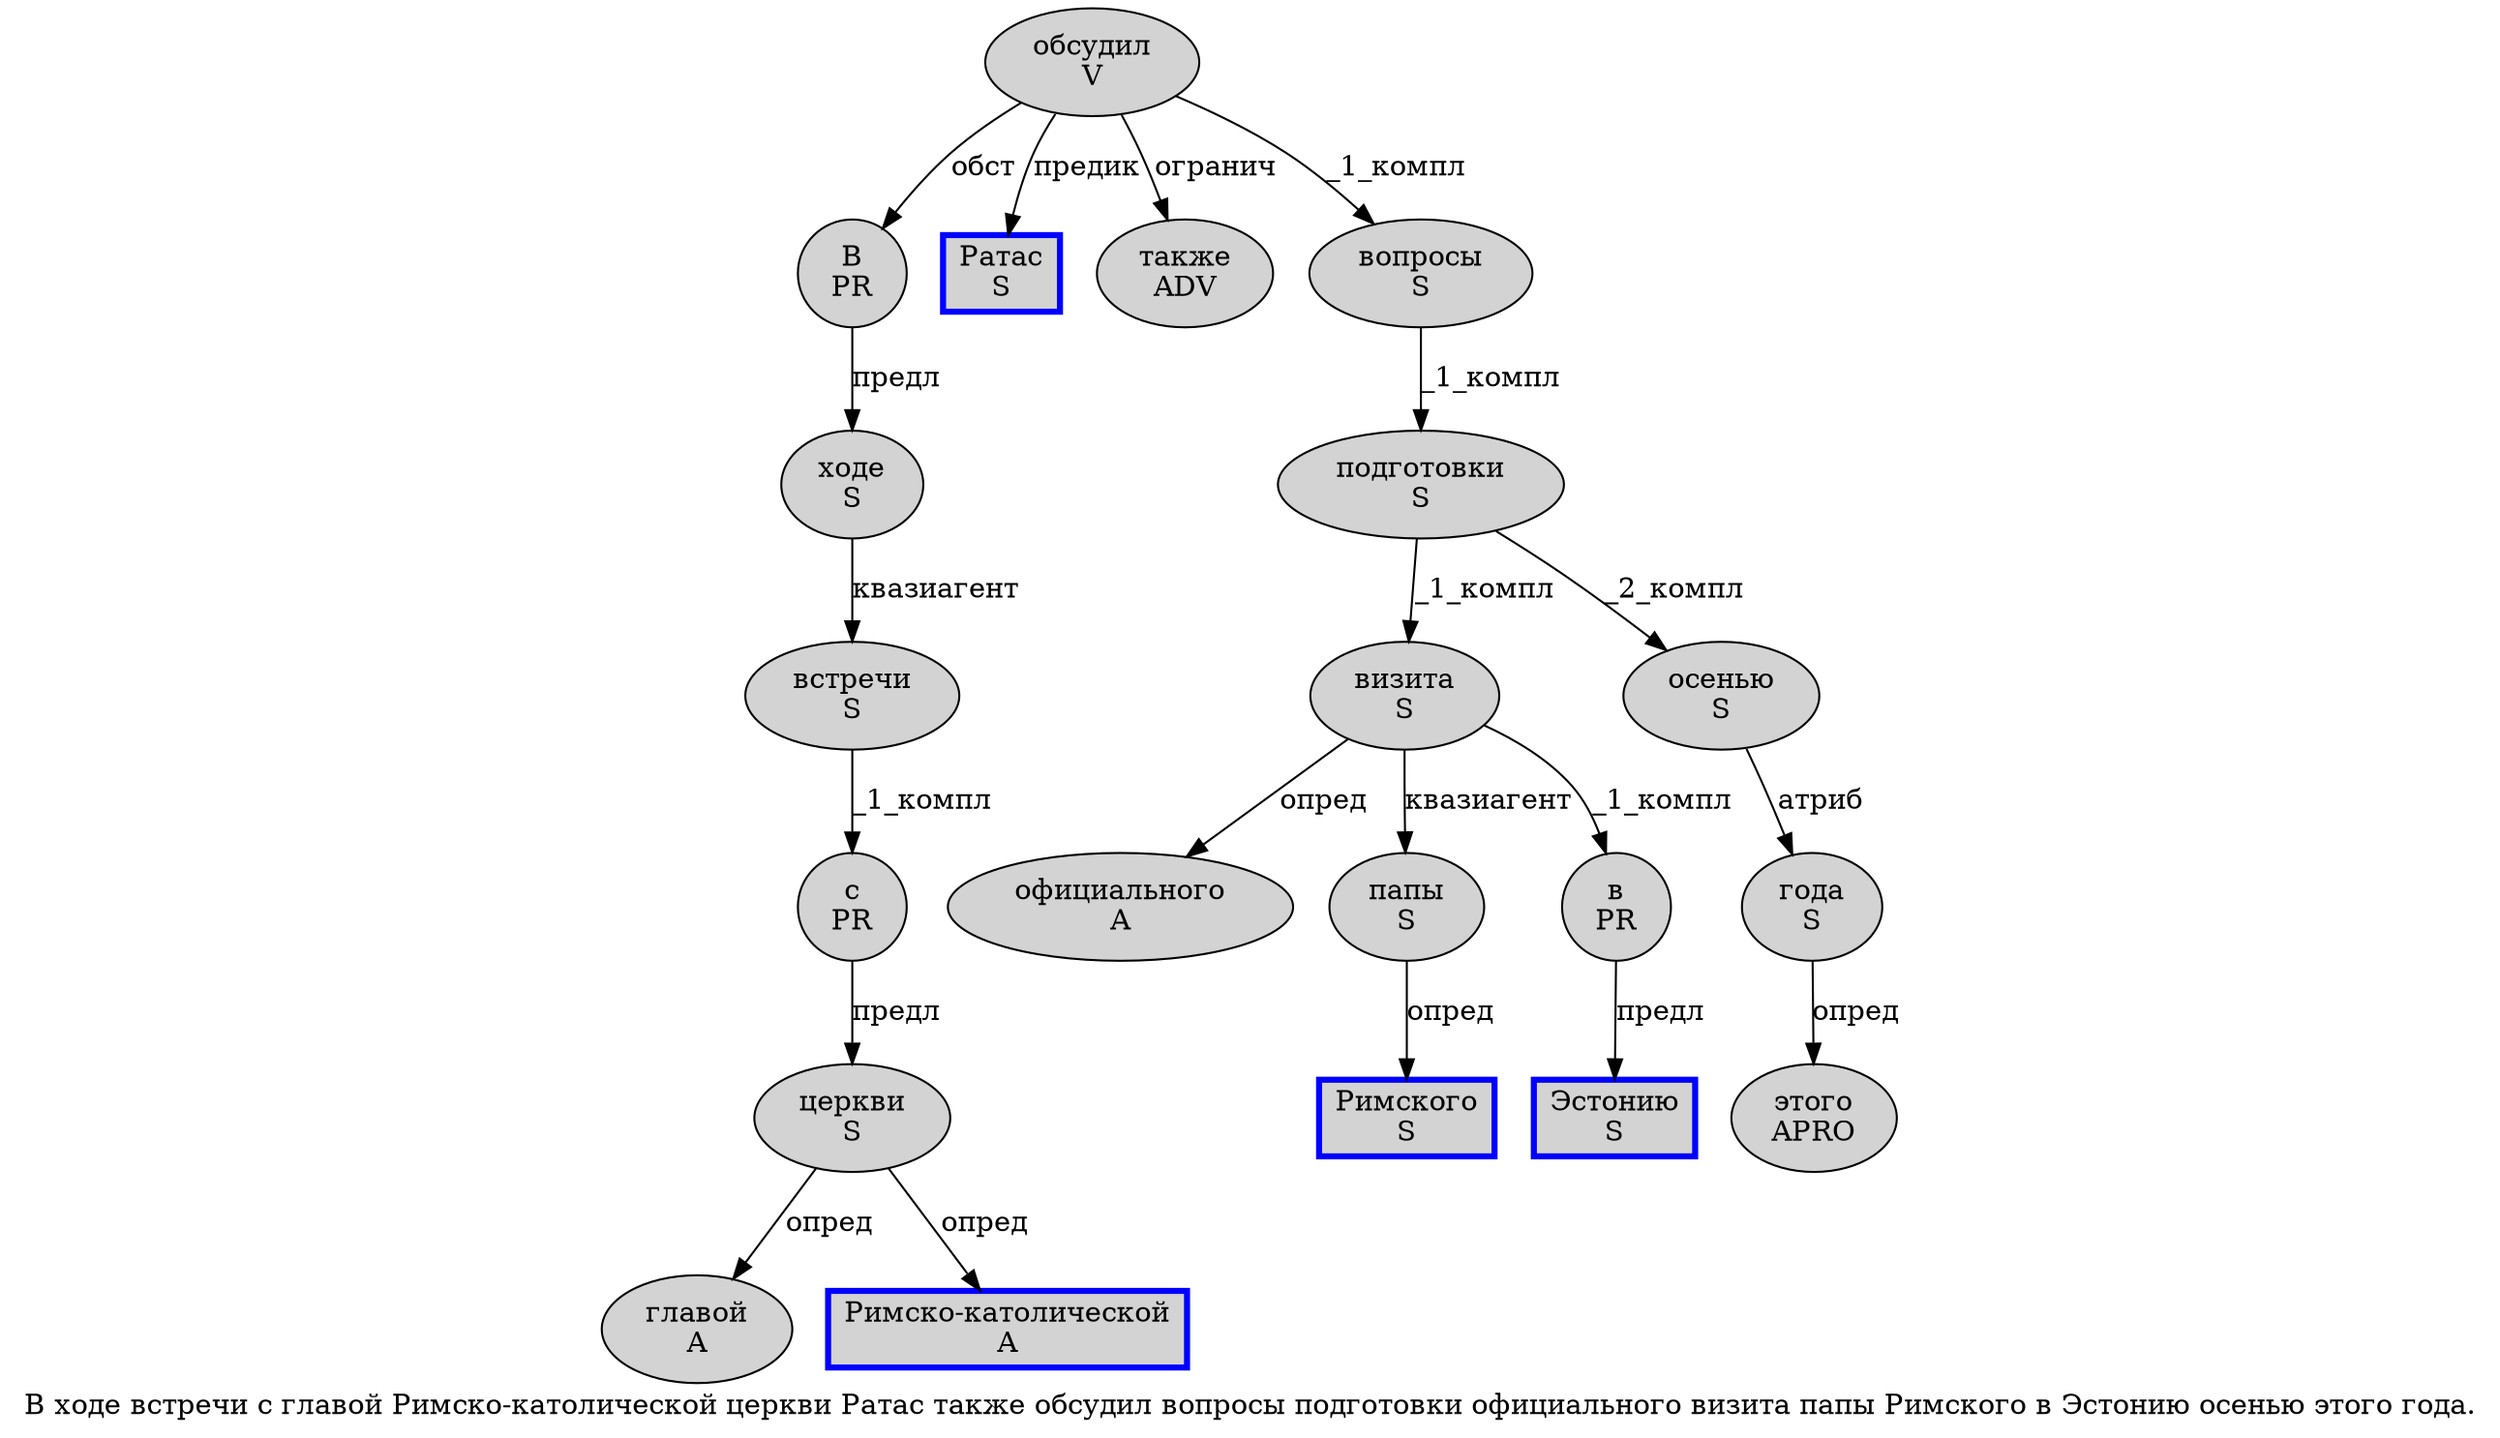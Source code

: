 digraph SENTENCE_112 {
	graph [label="В ходе встречи с главой Римско-католической церкви Ратас также обсудил вопросы подготовки официального визита папы Римского в Эстонию осенью этого года."]
	node [style=filled]
		0 [label="В
PR" color="" fillcolor=lightgray penwidth=1 shape=ellipse]
		1 [label="ходе
S" color="" fillcolor=lightgray penwidth=1 shape=ellipse]
		2 [label="встречи
S" color="" fillcolor=lightgray penwidth=1 shape=ellipse]
		3 [label="с
PR" color="" fillcolor=lightgray penwidth=1 shape=ellipse]
		4 [label="главой
A" color="" fillcolor=lightgray penwidth=1 shape=ellipse]
		5 [label="Римско-католической
A" color=blue fillcolor=lightgray penwidth=3 shape=box]
		6 [label="церкви
S" color="" fillcolor=lightgray penwidth=1 shape=ellipse]
		7 [label="Ратас
S" color=blue fillcolor=lightgray penwidth=3 shape=box]
		8 [label="также
ADV" color="" fillcolor=lightgray penwidth=1 shape=ellipse]
		9 [label="обсудил
V" color="" fillcolor=lightgray penwidth=1 shape=ellipse]
		10 [label="вопросы
S" color="" fillcolor=lightgray penwidth=1 shape=ellipse]
		11 [label="подготовки
S" color="" fillcolor=lightgray penwidth=1 shape=ellipse]
		12 [label="официального
A" color="" fillcolor=lightgray penwidth=1 shape=ellipse]
		13 [label="визита
S" color="" fillcolor=lightgray penwidth=1 shape=ellipse]
		14 [label="папы
S" color="" fillcolor=lightgray penwidth=1 shape=ellipse]
		15 [label="Римского
S" color=blue fillcolor=lightgray penwidth=3 shape=box]
		16 [label="в
PR" color="" fillcolor=lightgray penwidth=1 shape=ellipse]
		17 [label="Эстонию
S" color=blue fillcolor=lightgray penwidth=3 shape=box]
		18 [label="осенью
S" color="" fillcolor=lightgray penwidth=1 shape=ellipse]
		19 [label="этого
APRO" color="" fillcolor=lightgray penwidth=1 shape=ellipse]
		20 [label="года
S" color="" fillcolor=lightgray penwidth=1 shape=ellipse]
			11 -> 13 [label="_1_компл"]
			11 -> 18 [label="_2_компл"]
			10 -> 11 [label="_1_компл"]
			6 -> 4 [label="опред"]
			6 -> 5 [label="опред"]
			14 -> 15 [label="опред"]
			16 -> 17 [label="предл"]
			1 -> 2 [label="квазиагент"]
			9 -> 0 [label="обст"]
			9 -> 7 [label="предик"]
			9 -> 8 [label="огранич"]
			9 -> 10 [label="_1_компл"]
			20 -> 19 [label="опред"]
			3 -> 6 [label="предл"]
			0 -> 1 [label="предл"]
			2 -> 3 [label="_1_компл"]
			18 -> 20 [label="атриб"]
			13 -> 12 [label="опред"]
			13 -> 14 [label="квазиагент"]
			13 -> 16 [label="_1_компл"]
}
